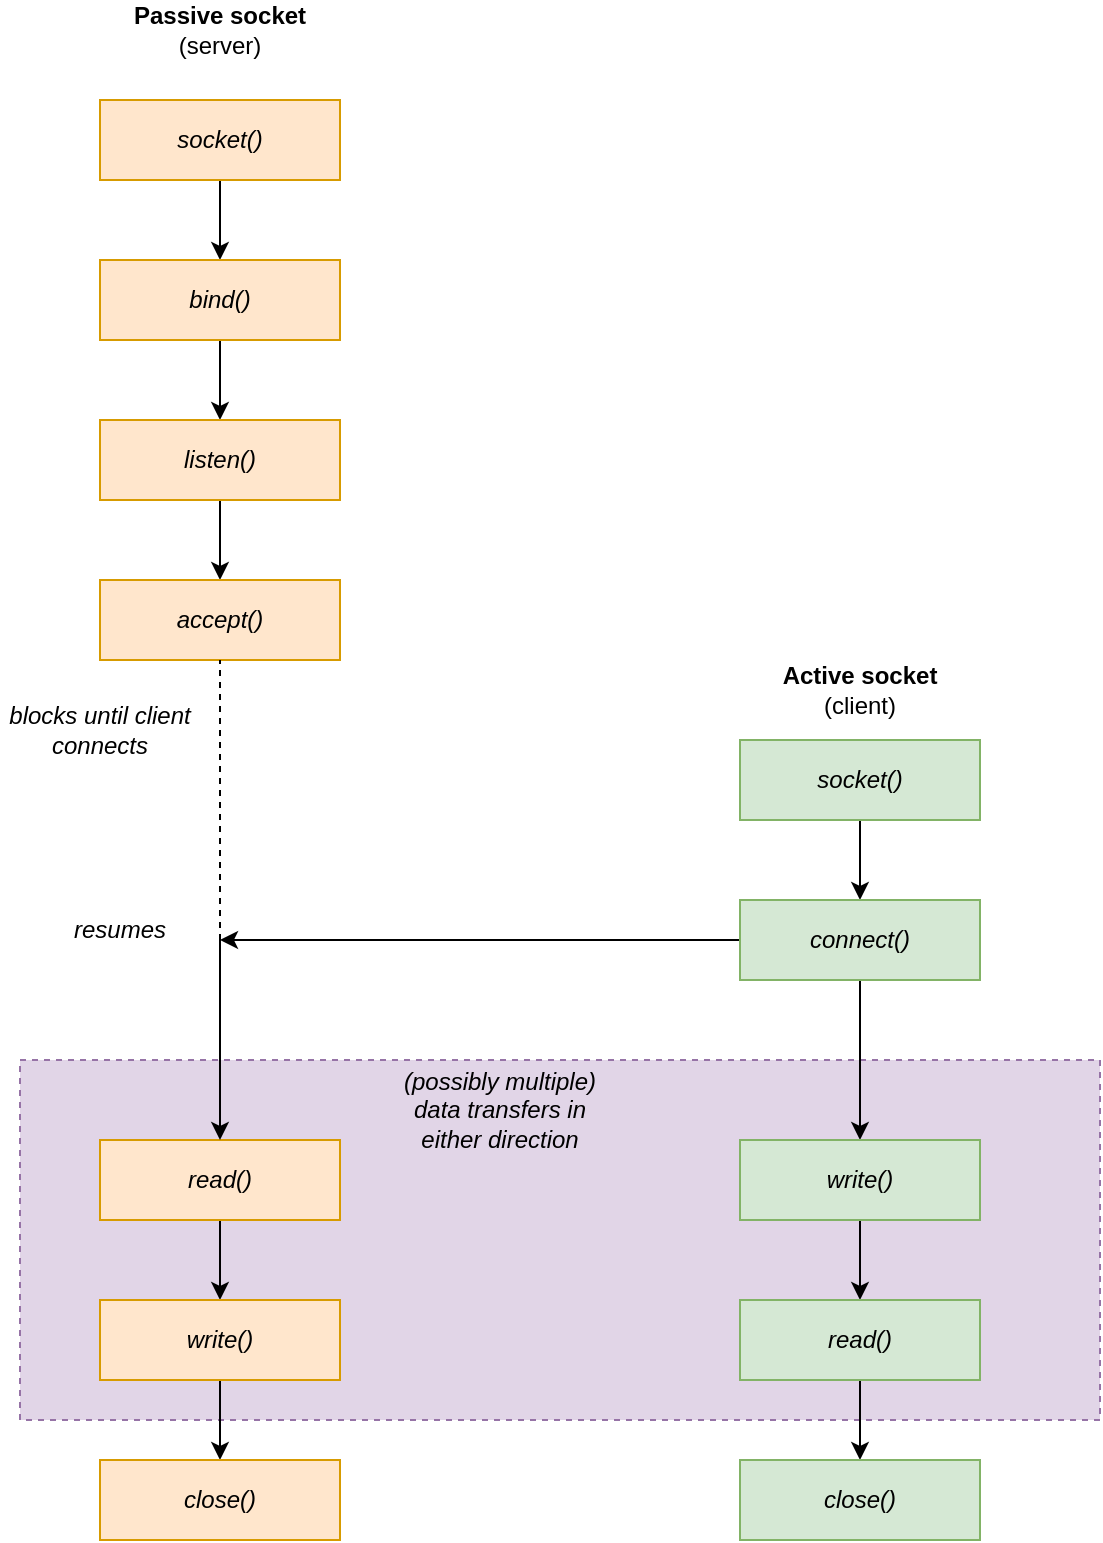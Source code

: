 <mxfile version="27.0.9">
  <diagram name="Page-1" id="xOT9WCPUrhQ1f9l60PjA">
    <mxGraphModel dx="431" dy="763" grid="1" gridSize="10" guides="1" tooltips="1" connect="1" arrows="1" fold="1" page="1" pageScale="1" pageWidth="850" pageHeight="1100" math="0" shadow="0">
      <root>
        <mxCell id="0" />
        <mxCell id="1" parent="0" />
        <mxCell id="TZ9t2vlsbiyP5KyhTJQA-20" value="" style="rounded=0;whiteSpace=wrap;html=1;dashed=1;fillColor=#e1d5e7;strokeColor=#9673a6;" vertex="1" parent="1">
          <mxGeometry x="80" y="680" width="540" height="180" as="geometry" />
        </mxCell>
        <mxCell id="TZ9t2vlsbiyP5KyhTJQA-6" style="edgeStyle=orthogonalEdgeStyle;rounded=0;orthogonalLoop=1;jettySize=auto;html=1;exitX=0.5;exitY=1;exitDx=0;exitDy=0;entryX=0.5;entryY=0;entryDx=0;entryDy=0;" edge="1" parent="1" source="TZ9t2vlsbiyP5KyhTJQA-1" target="TZ9t2vlsbiyP5KyhTJQA-2">
          <mxGeometry relative="1" as="geometry" />
        </mxCell>
        <mxCell id="TZ9t2vlsbiyP5KyhTJQA-1" value="&lt;i&gt;socket()&lt;/i&gt;" style="rounded=0;whiteSpace=wrap;html=1;fillColor=#ffe6cc;strokeColor=#d79b00;" vertex="1" parent="1">
          <mxGeometry x="120" y="200" width="120" height="40" as="geometry" />
        </mxCell>
        <mxCell id="TZ9t2vlsbiyP5KyhTJQA-7" style="edgeStyle=orthogonalEdgeStyle;rounded=0;orthogonalLoop=1;jettySize=auto;html=1;exitX=0.5;exitY=1;exitDx=0;exitDy=0;entryX=0.5;entryY=0;entryDx=0;entryDy=0;" edge="1" parent="1" source="TZ9t2vlsbiyP5KyhTJQA-2" target="TZ9t2vlsbiyP5KyhTJQA-3">
          <mxGeometry relative="1" as="geometry" />
        </mxCell>
        <mxCell id="TZ9t2vlsbiyP5KyhTJQA-2" value="&lt;i&gt;bind()&lt;/i&gt;" style="rounded=0;whiteSpace=wrap;html=1;fillColor=#ffe6cc;strokeColor=#d79b00;" vertex="1" parent="1">
          <mxGeometry x="120" y="280" width="120" height="40" as="geometry" />
        </mxCell>
        <mxCell id="TZ9t2vlsbiyP5KyhTJQA-8" style="edgeStyle=orthogonalEdgeStyle;rounded=0;orthogonalLoop=1;jettySize=auto;html=1;exitX=0.5;exitY=1;exitDx=0;exitDy=0;entryX=0.5;entryY=0;entryDx=0;entryDy=0;" edge="1" parent="1" source="TZ9t2vlsbiyP5KyhTJQA-3" target="TZ9t2vlsbiyP5KyhTJQA-4">
          <mxGeometry relative="1" as="geometry" />
        </mxCell>
        <mxCell id="TZ9t2vlsbiyP5KyhTJQA-3" value="&lt;i&gt;listen()&lt;/i&gt;" style="rounded=0;whiteSpace=wrap;html=1;fillColor=#ffe6cc;strokeColor=#d79b00;" vertex="1" parent="1">
          <mxGeometry x="120" y="360" width="120" height="40" as="geometry" />
        </mxCell>
        <mxCell id="TZ9t2vlsbiyP5KyhTJQA-4" value="&lt;i&gt;accept()&lt;/i&gt;" style="rounded=0;whiteSpace=wrap;html=1;fillColor=#ffe6cc;strokeColor=#d79b00;" vertex="1" parent="1">
          <mxGeometry x="120" y="440" width="120" height="40" as="geometry" />
        </mxCell>
        <mxCell id="TZ9t2vlsbiyP5KyhTJQA-5" value="Passive socket &lt;span style=&quot;font-weight: normal;&quot;&gt;(server)&lt;/span&gt;" style="text;html=1;align=center;verticalAlign=middle;whiteSpace=wrap;rounded=0;fontStyle=1" vertex="1" parent="1">
          <mxGeometry x="135" y="150" width="90" height="30" as="geometry" />
        </mxCell>
        <mxCell id="TZ9t2vlsbiyP5KyhTJQA-21" style="edgeStyle=orthogonalEdgeStyle;rounded=0;orthogonalLoop=1;jettySize=auto;html=1;exitX=0.5;exitY=1;exitDx=0;exitDy=0;entryX=0.5;entryY=0;entryDx=0;entryDy=0;" edge="1" parent="1" source="TZ9t2vlsbiyP5KyhTJQA-9" target="TZ9t2vlsbiyP5KyhTJQA-10">
          <mxGeometry relative="1" as="geometry" />
        </mxCell>
        <mxCell id="TZ9t2vlsbiyP5KyhTJQA-9" value="&lt;i&gt;read()&lt;/i&gt;" style="rounded=0;whiteSpace=wrap;html=1;fillColor=#ffe6cc;strokeColor=#d79b00;" vertex="1" parent="1">
          <mxGeometry x="120" y="720" width="120" height="40" as="geometry" />
        </mxCell>
        <mxCell id="TZ9t2vlsbiyP5KyhTJQA-22" style="edgeStyle=orthogonalEdgeStyle;rounded=0;orthogonalLoop=1;jettySize=auto;html=1;exitX=0.5;exitY=1;exitDx=0;exitDy=0;entryX=0.5;entryY=0;entryDx=0;entryDy=0;" edge="1" parent="1" source="TZ9t2vlsbiyP5KyhTJQA-10" target="TZ9t2vlsbiyP5KyhTJQA-11">
          <mxGeometry relative="1" as="geometry" />
        </mxCell>
        <mxCell id="TZ9t2vlsbiyP5KyhTJQA-10" value="&lt;i&gt;write()&lt;/i&gt;" style="rounded=0;whiteSpace=wrap;html=1;fillColor=#ffe6cc;strokeColor=#d79b00;" vertex="1" parent="1">
          <mxGeometry x="120" y="800" width="120" height="40" as="geometry" />
        </mxCell>
        <mxCell id="TZ9t2vlsbiyP5KyhTJQA-11" value="&lt;i&gt;close()&lt;/i&gt;" style="rounded=0;whiteSpace=wrap;html=1;fillColor=#ffe6cc;strokeColor=#d79b00;" vertex="1" parent="1">
          <mxGeometry x="120" y="880" width="120" height="40" as="geometry" />
        </mxCell>
        <mxCell id="TZ9t2vlsbiyP5KyhTJQA-23" style="edgeStyle=orthogonalEdgeStyle;rounded=0;orthogonalLoop=1;jettySize=auto;html=1;exitX=0.5;exitY=1;exitDx=0;exitDy=0;entryX=0.5;entryY=0;entryDx=0;entryDy=0;" edge="1" parent="1" source="TZ9t2vlsbiyP5KyhTJQA-12" target="TZ9t2vlsbiyP5KyhTJQA-13">
          <mxGeometry relative="1" as="geometry" />
        </mxCell>
        <mxCell id="TZ9t2vlsbiyP5KyhTJQA-12" value="&lt;i&gt;socket()&lt;/i&gt;" style="rounded=0;whiteSpace=wrap;html=1;fillColor=#d5e8d4;strokeColor=#82b366;" vertex="1" parent="1">
          <mxGeometry x="440" y="520" width="120" height="40" as="geometry" />
        </mxCell>
        <mxCell id="TZ9t2vlsbiyP5KyhTJQA-15" style="edgeStyle=orthogonalEdgeStyle;rounded=0;orthogonalLoop=1;jettySize=auto;html=1;exitX=0;exitY=0.5;exitDx=0;exitDy=0;" edge="1" parent="1" source="TZ9t2vlsbiyP5KyhTJQA-13">
          <mxGeometry relative="1" as="geometry">
            <mxPoint x="180" y="620" as="targetPoint" />
          </mxGeometry>
        </mxCell>
        <mxCell id="TZ9t2vlsbiyP5KyhTJQA-24" style="edgeStyle=orthogonalEdgeStyle;rounded=0;orthogonalLoop=1;jettySize=auto;html=1;exitX=0.5;exitY=1;exitDx=0;exitDy=0;entryX=0.5;entryY=0;entryDx=0;entryDy=0;" edge="1" parent="1" source="TZ9t2vlsbiyP5KyhTJQA-13" target="TZ9t2vlsbiyP5KyhTJQA-17">
          <mxGeometry relative="1" as="geometry" />
        </mxCell>
        <mxCell id="TZ9t2vlsbiyP5KyhTJQA-13" value="&lt;i&gt;connect()&lt;/i&gt;" style="rounded=0;whiteSpace=wrap;html=1;fillColor=#d5e8d4;strokeColor=#82b366;" vertex="1" parent="1">
          <mxGeometry x="440" y="600" width="120" height="40" as="geometry" />
        </mxCell>
        <mxCell id="TZ9t2vlsbiyP5KyhTJQA-14" value="" style="endArrow=none;html=1;rounded=0;entryX=0.5;entryY=1;entryDx=0;entryDy=0;dashed=1;" edge="1" parent="1" target="TZ9t2vlsbiyP5KyhTJQA-4">
          <mxGeometry width="50" height="50" relative="1" as="geometry">
            <mxPoint x="180" y="620" as="sourcePoint" />
            <mxPoint x="320" y="520" as="targetPoint" />
          </mxGeometry>
        </mxCell>
        <mxCell id="TZ9t2vlsbiyP5KyhTJQA-16" value="" style="endArrow=classic;html=1;rounded=0;entryX=0.5;entryY=0;entryDx=0;entryDy=0;" edge="1" parent="1" target="TZ9t2vlsbiyP5KyhTJQA-9">
          <mxGeometry width="50" height="50" relative="1" as="geometry">
            <mxPoint x="180" y="620" as="sourcePoint" />
            <mxPoint x="320" y="520" as="targetPoint" />
          </mxGeometry>
        </mxCell>
        <mxCell id="TZ9t2vlsbiyP5KyhTJQA-25" style="edgeStyle=orthogonalEdgeStyle;rounded=0;orthogonalLoop=1;jettySize=auto;html=1;exitX=0.5;exitY=1;exitDx=0;exitDy=0;entryX=0.5;entryY=0;entryDx=0;entryDy=0;" edge="1" parent="1" source="TZ9t2vlsbiyP5KyhTJQA-17" target="TZ9t2vlsbiyP5KyhTJQA-18">
          <mxGeometry relative="1" as="geometry" />
        </mxCell>
        <mxCell id="TZ9t2vlsbiyP5KyhTJQA-17" value="&lt;i&gt;write()&lt;/i&gt;" style="rounded=0;whiteSpace=wrap;html=1;fillColor=#d5e8d4;strokeColor=#82b366;" vertex="1" parent="1">
          <mxGeometry x="440" y="720" width="120" height="40" as="geometry" />
        </mxCell>
        <mxCell id="TZ9t2vlsbiyP5KyhTJQA-26" style="edgeStyle=orthogonalEdgeStyle;rounded=0;orthogonalLoop=1;jettySize=auto;html=1;exitX=0.5;exitY=1;exitDx=0;exitDy=0;entryX=0.5;entryY=0;entryDx=0;entryDy=0;" edge="1" parent="1" source="TZ9t2vlsbiyP5KyhTJQA-18" target="TZ9t2vlsbiyP5KyhTJQA-19">
          <mxGeometry relative="1" as="geometry" />
        </mxCell>
        <mxCell id="TZ9t2vlsbiyP5KyhTJQA-18" value="&lt;i&gt;read()&lt;/i&gt;" style="rounded=0;whiteSpace=wrap;html=1;fillColor=#d5e8d4;strokeColor=#82b366;" vertex="1" parent="1">
          <mxGeometry x="440" y="800" width="120" height="40" as="geometry" />
        </mxCell>
        <mxCell id="TZ9t2vlsbiyP5KyhTJQA-19" value="&lt;i&gt;close()&lt;/i&gt;" style="rounded=0;whiteSpace=wrap;html=1;fillColor=#d5e8d4;strokeColor=#82b366;" vertex="1" parent="1">
          <mxGeometry x="440" y="880" width="120" height="40" as="geometry" />
        </mxCell>
        <mxCell id="TZ9t2vlsbiyP5KyhTJQA-27" value="Active socket &lt;span style=&quot;font-weight: normal;&quot;&gt;(client)&lt;/span&gt;" style="text;html=1;align=center;verticalAlign=middle;whiteSpace=wrap;rounded=0;fontStyle=1" vertex="1" parent="1">
          <mxGeometry x="455" y="480" width="90" height="30" as="geometry" />
        </mxCell>
        <mxCell id="TZ9t2vlsbiyP5KyhTJQA-28" value="blocks until client connects" style="text;html=1;align=center;verticalAlign=middle;whiteSpace=wrap;rounded=0;fontStyle=2" vertex="1" parent="1">
          <mxGeometry x="70" y="490" width="100" height="50" as="geometry" />
        </mxCell>
        <mxCell id="TZ9t2vlsbiyP5KyhTJQA-29" value="resumes" style="text;html=1;align=center;verticalAlign=middle;whiteSpace=wrap;rounded=0;fontStyle=2" vertex="1" parent="1">
          <mxGeometry x="100" y="600" width="60" height="30" as="geometry" />
        </mxCell>
        <mxCell id="TZ9t2vlsbiyP5KyhTJQA-30" value="(possibly multiple) data transfers in either direction" style="text;html=1;align=center;verticalAlign=middle;whiteSpace=wrap;rounded=0;fontStyle=2" vertex="1" parent="1">
          <mxGeometry x="270" y="680" width="100" height="50" as="geometry" />
        </mxCell>
      </root>
    </mxGraphModel>
  </diagram>
</mxfile>
